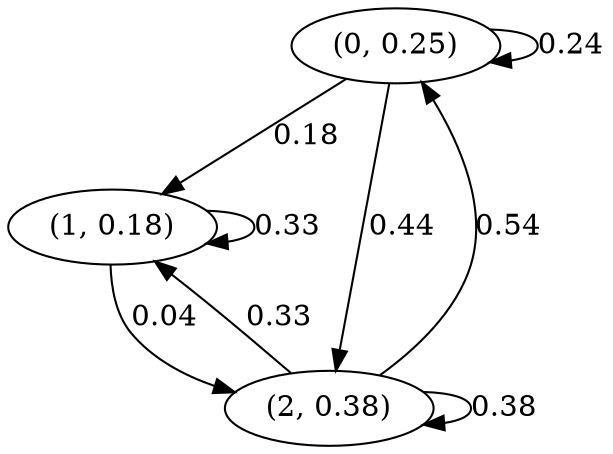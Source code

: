 digraph {
    0 [ label = "(0, 0.25)" ]
    1 [ label = "(1, 0.18)" ]
    2 [ label = "(2, 0.38)" ]
    0 -> 0 [ label = "0.24" ]
    1 -> 1 [ label = "0.33" ]
    2 -> 2 [ label = "0.38" ]
    2 -> 0 [ label = "0.54" ]
    0 -> 1 [ label = "0.18" ]
    2 -> 1 [ label = "0.33" ]
    0 -> 2 [ label = "0.44" ]
    1 -> 2 [ label = "0.04" ]
}

